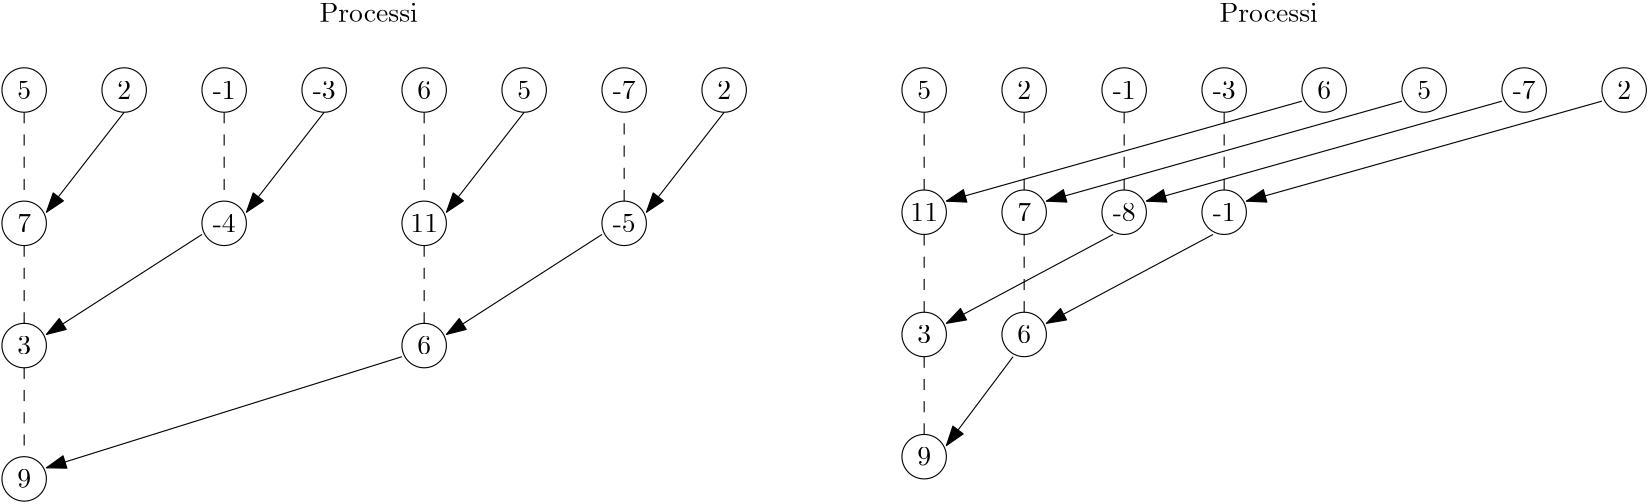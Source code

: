 <?xml version="1.0"?>
<!DOCTYPE ipe SYSTEM "ipe.dtd">
<ipe version="70218" creator="Ipe 7.2.28">
<info created="D:20241008182736" modified="D:20241008183225"/>
<ipestyle name="basic">
<symbol name="arrow/arc(spx)">
<path stroke="sym-stroke" fill="sym-stroke" pen="sym-pen">
0 0 m
-1 0.333 l
-1 -0.333 l
h
</path>
</symbol>
<symbol name="arrow/farc(spx)">
<path stroke="sym-stroke" fill="white" pen="sym-pen">
0 0 m
-1 0.333 l
-1 -0.333 l
h
</path>
</symbol>
<symbol name="arrow/ptarc(spx)">
<path stroke="sym-stroke" fill="sym-stroke" pen="sym-pen">
0 0 m
-1 0.333 l
-0.8 0 l
-1 -0.333 l
h
</path>
</symbol>
<symbol name="arrow/fptarc(spx)">
<path stroke="sym-stroke" fill="white" pen="sym-pen">
0 0 m
-1 0.333 l
-0.8 0 l
-1 -0.333 l
h
</path>
</symbol>
<symbol name="mark/circle(sx)" transformations="translations">
<path fill="sym-stroke">
0.6 0 0 0.6 0 0 e
0.4 0 0 0.4 0 0 e
</path>
</symbol>
<symbol name="mark/disk(sx)" transformations="translations">
<path fill="sym-stroke">
0.6 0 0 0.6 0 0 e
</path>
</symbol>
<symbol name="mark/fdisk(sfx)" transformations="translations">
<group>
<path fill="sym-fill">
0.5 0 0 0.5 0 0 e
</path>
<path fill="sym-stroke" fillrule="eofill">
0.6 0 0 0.6 0 0 e
0.4 0 0 0.4 0 0 e
</path>
</group>
</symbol>
<symbol name="mark/box(sx)" transformations="translations">
<path fill="sym-stroke" fillrule="eofill">
-0.6 -0.6 m
0.6 -0.6 l
0.6 0.6 l
-0.6 0.6 l
h
-0.4 -0.4 m
0.4 -0.4 l
0.4 0.4 l
-0.4 0.4 l
h
</path>
</symbol>
<symbol name="mark/square(sx)" transformations="translations">
<path fill="sym-stroke">
-0.6 -0.6 m
0.6 -0.6 l
0.6 0.6 l
-0.6 0.6 l
h
</path>
</symbol>
<symbol name="mark/fsquare(sfx)" transformations="translations">
<group>
<path fill="sym-fill">
-0.5 -0.5 m
0.5 -0.5 l
0.5 0.5 l
-0.5 0.5 l
h
</path>
<path fill="sym-stroke" fillrule="eofill">
-0.6 -0.6 m
0.6 -0.6 l
0.6 0.6 l
-0.6 0.6 l
h
-0.4 -0.4 m
0.4 -0.4 l
0.4 0.4 l
-0.4 0.4 l
h
</path>
</group>
</symbol>
<symbol name="mark/cross(sx)" transformations="translations">
<group>
<path fill="sym-stroke">
-0.43 -0.57 m
0.57 0.43 l
0.43 0.57 l
-0.57 -0.43 l
h
</path>
<path fill="sym-stroke">
-0.43 0.57 m
0.57 -0.43 l
0.43 -0.57 l
-0.57 0.43 l
h
</path>
</group>
</symbol>
<symbol name="arrow/fnormal(spx)">
<path stroke="sym-stroke" fill="white" pen="sym-pen">
0 0 m
-1 0.333 l
-1 -0.333 l
h
</path>
</symbol>
<symbol name="arrow/pointed(spx)">
<path stroke="sym-stroke" fill="sym-stroke" pen="sym-pen">
0 0 m
-1 0.333 l
-0.8 0 l
-1 -0.333 l
h
</path>
</symbol>
<symbol name="arrow/fpointed(spx)">
<path stroke="sym-stroke" fill="white" pen="sym-pen">
0 0 m
-1 0.333 l
-0.8 0 l
-1 -0.333 l
h
</path>
</symbol>
<symbol name="arrow/linear(spx)">
<path stroke="sym-stroke" pen="sym-pen">
-1 0.333 m
0 0 l
-1 -0.333 l
</path>
</symbol>
<symbol name="arrow/fdouble(spx)">
<path stroke="sym-stroke" fill="white" pen="sym-pen">
0 0 m
-1 0.333 l
-1 -0.333 l
h
-1 0 m
-2 0.333 l
-2 -0.333 l
h
</path>
</symbol>
<symbol name="arrow/double(spx)">
<path stroke="sym-stroke" fill="sym-stroke" pen="sym-pen">
0 0 m
-1 0.333 l
-1 -0.333 l
h
-1 0 m
-2 0.333 l
-2 -0.333 l
h
</path>
</symbol>
<symbol name="arrow/mid-normal(spx)">
<path stroke="sym-stroke" fill="sym-stroke" pen="sym-pen">
0.5 0 m
-0.5 0.333 l
-0.5 -0.333 l
h
</path>
</symbol>
<symbol name="arrow/mid-fnormal(spx)">
<path stroke="sym-stroke" fill="white" pen="sym-pen">
0.5 0 m
-0.5 0.333 l
-0.5 -0.333 l
h
</path>
</symbol>
<symbol name="arrow/mid-pointed(spx)">
<path stroke="sym-stroke" fill="sym-stroke" pen="sym-pen">
0.5 0 m
-0.5 0.333 l
-0.3 0 l
-0.5 -0.333 l
h
</path>
</symbol>
<symbol name="arrow/mid-fpointed(spx)">
<path stroke="sym-stroke" fill="white" pen="sym-pen">
0.5 0 m
-0.5 0.333 l
-0.3 0 l
-0.5 -0.333 l
h
</path>
</symbol>
<symbol name="arrow/mid-double(spx)">
<path stroke="sym-stroke" fill="sym-stroke" pen="sym-pen">
1 0 m
0 0.333 l
0 -0.333 l
h
0 0 m
-1 0.333 l
-1 -0.333 l
h
</path>
</symbol>
<symbol name="arrow/mid-fdouble(spx)">
<path stroke="sym-stroke" fill="white" pen="sym-pen">
1 0 m
0 0.333 l
0 -0.333 l
h
0 0 m
-1 0.333 l
-1 -0.333 l
h
</path>
</symbol>
<anglesize name="22.5 deg" value="22.5"/>
<anglesize name="30 deg" value="30"/>
<anglesize name="45 deg" value="45"/>
<anglesize name="60 deg" value="60"/>
<anglesize name="90 deg" value="90"/>
<arrowsize name="large" value="10"/>
<arrowsize name="small" value="5"/>
<arrowsize name="tiny" value="3"/>
<color name="blue" value="0 0 1"/>
<color name="brown" value="0.647 0.165 0.165"/>
<color name="darkblue" value="0 0 0.545"/>
<color name="darkcyan" value="0 0.545 0.545"/>
<color name="darkgray" value="0.663"/>
<color name="darkgreen" value="0 0.392 0"/>
<color name="darkmagenta" value="0.545 0 0.545"/>
<color name="darkorange" value="1 0.549 0"/>
<color name="darkred" value="0.545 0 0"/>
<color name="gold" value="1 0.843 0"/>
<color name="gray" value="0.745"/>
<color name="green" value="0 1 0"/>
<color name="lightblue" value="0.678 0.847 0.902"/>
<color name="lightcyan" value="0.878 1 1"/>
<color name="lightgray" value="0.827"/>
<color name="lightgreen" value="0.565 0.933 0.565"/>
<color name="lightyellow" value="1 1 0.878"/>
<color name="navy" value="0 0 0.502"/>
<color name="orange" value="1 0.647 0"/>
<color name="pink" value="1 0.753 0.796"/>
<color name="purple" value="0.627 0.125 0.941"/>
<color name="red" value="1 0 0"/>
<color name="seagreen" value="0.18 0.545 0.341"/>
<color name="turquoise" value="0.251 0.878 0.816"/>
<color name="violet" value="0.933 0.51 0.933"/>
<color name="yellow" value="1 1 0"/>
<dashstyle name="dash dot dotted" value="[4 2 1 2 1 2] 0"/>
<dashstyle name="dash dotted" value="[4 2 1 2] 0"/>
<dashstyle name="dashed" value="[4] 0"/>
<dashstyle name="dotted" value="[1 3] 0"/>
<gridsize name="10 pts (~3.5 mm)" value="10"/>
<gridsize name="14 pts (~5 mm)" value="14"/>
<gridsize name="16 pts (~6 mm)" value="16"/>
<gridsize name="20 pts (~7 mm)" value="20"/>
<gridsize name="28 pts (~10 mm)" value="28"/>
<gridsize name="32 pts (~12 mm)" value="32"/>
<gridsize name="4 pts" value="4"/>
<gridsize name="56 pts (~20 mm)" value="56"/>
<gridsize name="8 pts (~3 mm)" value="8"/>
<opacity name="10%" value="0.1"/>
<opacity name="30%" value="0.3"/>
<opacity name="50%" value="0.5"/>
<opacity name="75%" value="0.75"/>
<pen name="fat" value="1.2"/>
<pen name="heavier" value="0.8"/>
<pen name="ultrafat" value="2"/>
<symbolsize name="large" value="5"/>
<symbolsize name="small" value="2"/>
<symbolsize name="tiny" value="1.1"/>
<textsize name="Huge" value="\Huge"/>
<textsize name="LARGE" value="\LARGE"/>
<textsize name="Large" value="\Large"/>
<textsize name="footnote" value="\footnotesize"/>
<textsize name="huge" value="\huge"/>
<textsize name="large" value="\large"/>
<textsize name="script" value="\scriptsize"/>
<textsize name="small" value="\small"/>
<textsize name="tiny" value="\tiny"/>
<textstyle name="center" begin="\begin{center}" end="\end{center}"/>
<textstyle name="item" begin="\begin{itemize}\item{}" end="\end{itemize}"/>
<textstyle name="itemize" begin="\begin{itemize}" end="\end{itemize}"/>
<tiling name="falling" angle="-60" step="4" width="1"/>
<tiling name="rising" angle="30" step="4" width="1"/>
</ipestyle>
<page>
<layer name="alpha"/>
<view layers="alpha" active="alpha"/>
<path layer="alpha" stroke="black">
8 0 0 8 12 480 e
</path>
<text transformations="translations" pos="12 480" stroke="black" type="label" width="4.981" height="6.42" depth="0" halign="center" valign="center">5</text>
<path matrix="1 0 0 1 36 0" stroke="black">
8 0 0 8 12 480 e
</path>
<text matrix="1 0 0 1 36 0" transformations="translations" pos="12 480" stroke="black" type="label" width="4.981" height="6.42" depth="0" halign="center" valign="center">2</text>
<path matrix="1 0 0 1 72 0" stroke="black">
8 0 0 8 12 480 e
</path>
<text matrix="1 0 0 1 72 0" transformations="translations" pos="12 480" stroke="black" type="label" width="8.302" height="6.42" depth="0" halign="center" valign="center">-1</text>
<path matrix="1 0 0 1 108 0" stroke="black">
8 0 0 8 12 480 e
</path>
<text matrix="1 0 0 1 108 0" transformations="translations" pos="12 480" stroke="black" type="label" width="8.302" height="6.42" depth="0" halign="center" valign="center">-3</text>
<path matrix="1 0 0 1 144 0" stroke="black">
8 0 0 8 12 480 e
</path>
<text matrix="1 0 0 1 144 0" transformations="translations" pos="12 480" stroke="black" type="label" width="4.981" height="6.42" depth="0" halign="center" valign="center">6</text>
<path matrix="1 0 0 1 180 0" stroke="black">
8 0 0 8 12 480 e
</path>
<text matrix="1 0 0 1 180 0" transformations="translations" pos="12 480" stroke="black" type="label" width="4.981" height="6.42" depth="0" halign="center" valign="center">5</text>
<path matrix="1 0 0 1 216 0" stroke="black">
8 0 0 8 12 480 e
</path>
<text matrix="1 0 0 1 216 0" transformations="translations" pos="12 480" stroke="black" type="label" width="8.302" height="6.42" depth="0" halign="center" valign="center">-7</text>
<path matrix="1 0 0 1 252 0" stroke="black">
8 0 0 8 12 480 e
</path>
<text matrix="1 0 0 1 252 0" transformations="translations" pos="12 480" stroke="black" type="label" width="4.981" height="6.42" depth="0" halign="center" valign="center">2</text>
<path matrix="1 0 0 1 324 0" stroke="black">
8 0 0 8 12 480 e
</path>
<text matrix="1 0 0 1 324 0" transformations="translations" pos="12 480" stroke="black" type="label" width="4.981" height="6.42" depth="0" halign="center" valign="center">5</text>
<path matrix="1 0 0 1 360 0" stroke="black">
8 0 0 8 12 480 e
</path>
<text matrix="1 0 0 1 360 0" transformations="translations" pos="12 480" stroke="black" type="label" width="4.981" height="6.42" depth="0" halign="center" valign="center">2</text>
<path matrix="1 0 0 1 396 0" stroke="black">
8 0 0 8 12 480 e
</path>
<text matrix="1 0 0 1 396 0" transformations="translations" pos="12 480" stroke="black" type="label" width="8.302" height="6.42" depth="0" halign="center" valign="center">-1</text>
<path matrix="1 0 0 1 432 0" stroke="black">
8 0 0 8 12 480 e
</path>
<text matrix="1 0 0 1 432 0" transformations="translations" pos="12 480" stroke="black" type="label" width="8.302" height="6.42" depth="0" halign="center" valign="center">-3</text>
<path matrix="1 0 0 1 468 0" stroke="black">
8 0 0 8 12 480 e
</path>
<text matrix="1 0 0 1 468 0" transformations="translations" pos="12 480" stroke="black" type="label" width="4.981" height="6.42" depth="0" halign="center" valign="center">6</text>
<path matrix="1 0 0 1 504 0" stroke="black">
8 0 0 8 12 480 e
</path>
<text matrix="1 0 0 1 504 0" transformations="translations" pos="12 480" stroke="black" type="label" width="4.981" height="6.42" depth="0" halign="center" valign="center">5</text>
<path matrix="1 0 0 1 540 0" stroke="black">
8 0 0 8 12 480 e
</path>
<text matrix="1 0 0 1 540 0" transformations="translations" pos="12 480" stroke="black" type="label" width="8.302" height="6.42" depth="0" halign="center" valign="center">-7</text>
<path matrix="1 0 0 1 576 0" stroke="black">
8 0 0 8 12 480 e
</path>
<text matrix="1 0 0 1 576 0" transformations="translations" pos="12 480" stroke="black" type="label" width="4.981" height="6.42" depth="0" halign="center" valign="center">2</text>
<path matrix="1 0 0 1 0 -48" stroke="black">
8 0 0 8 12 480 e
</path>
<text matrix="1 0 0 1 0 -48" transformations="translations" pos="12 480" stroke="black" type="label" width="4.981" height="6.42" depth="0" halign="center" valign="center">7</text>
<path matrix="1 0 0 1 72 -48" stroke="black">
8 0 0 8 12 480 e
</path>
<text matrix="1 0 0 1 72 -48" transformations="translations" pos="12 480" stroke="black" type="label" width="8.302" height="6.42" depth="0" halign="center" valign="center">-4</text>
<path matrix="1 0 0 1 144 -48" stroke="black">
8 0 0 8 12 480 e
</path>
<text matrix="1 0 0 1 144 -48" transformations="translations" pos="12 480" stroke="black" type="label" width="9.963" height="6.42" depth="0" halign="center" valign="center">11</text>
<path matrix="1 0 0 1 216 -48" stroke="black">
8 0 0 8 12 480 e
</path>
<text matrix="1 0 0 1 216 -48" transformations="translations" pos="12 480" stroke="black" type="label" width="8.302" height="6.42" depth="0" halign="center" valign="center">-5</text>
<path matrix="1 0 0 1 0 -92" stroke="black">
8 0 0 8 12 480 e
</path>
<text matrix="1 0 0 1 0 -92" transformations="translations" pos="12 480" stroke="black" type="label" width="4.981" height="6.42" depth="0" halign="center" valign="center">3</text>
<path matrix="1 0 0 1 144 -92" stroke="black">
8 0 0 8 12 480 e
</path>
<text matrix="1 0 0 1 144 -92" transformations="translations" pos="12 480" stroke="black" type="label" width="4.981" height="6.42" depth="0" halign="center" valign="center">6</text>
<path matrix="1 0 0 1 0 -140" stroke="black">
8 0 0 8 12 480 e
</path>
<text matrix="1 0 0 1 0 -140" transformations="translations" pos="12 480" stroke="black" type="label" width="4.981" height="6.42" depth="0" halign="center" valign="center">9</text>
<text matrix="1 0 0 1 124 28" transformations="translations" pos="12 480" stroke="black" type="label" width="35.423" height="6.808" depth="0" halign="center" valign="center">Processi</text>
<text matrix="1 0 0 1 448 28" transformations="translations" pos="12 480" stroke="black" type="label" width="35.423" height="6.808" depth="0" halign="center" valign="center">Processi</text>
<path stroke="black" dash="dashed">
12 472 m
12 440 l
</path>
<path stroke="black" dash="dashed">
12 424 m
12 396 l
</path>
<path stroke="black" dash="dashed">
12 380 m
12 348 l
</path>
<path stroke="black" dash="dashed">
84 472 m
84 440 l
</path>
<path stroke="black" dash="dashed">
156 472 m
156 440 l
</path>
<path stroke="black" dash="dashed">
156 424 m
156 396 l
</path>
<path stroke="black" dash="dashed">
228 440 m
228 472 l
</path>
<path stroke="black" arrow="normal/normal">
48 472 m
20 436 l
</path>
<path matrix="1 0 0 1 72 0" stroke="black" arrow="normal/normal">
48 472 m
20 436 l
</path>
<path matrix="1 0 0 1 144 0" stroke="black" arrow="normal/normal">
48 472 m
20 436 l
</path>
<path matrix="1 0 0 1 216 0" stroke="black" arrow="normal/normal">
48 472 m
20 436 l
</path>
<path stroke="black" arrow="normal/normal">
148 384 m
20 344 l
</path>
<path stroke="black" arrow="normal/normal">
76 428 m
20 392 l
</path>
<path matrix="1 0 0 1 144 0" stroke="black" arrow="normal/normal">
76 428 m
20 392 l
</path>
<path matrix="1 0 0 1 324 -44" stroke="black">
8 0 0 8 12 480 e
</path>
<text matrix="1 0 0 1 324 -44" transformations="translations" pos="12 480" stroke="black" type="label" width="9.963" height="6.42" depth="0" halign="center" valign="center">11</text>
<path matrix="1 0 0 1 360 -44" stroke="black">
8 0 0 8 12 480 e
</path>
<text matrix="1 0 0 1 360 -44" transformations="translations" pos="12 480" stroke="black" type="label" width="4.981" height="6.42" depth="0" halign="center" valign="center">7</text>
<path matrix="1 0 0 1 396 -44" stroke="black">
8 0 0 8 12 480 e
</path>
<text matrix="1 0 0 1 396 -44" transformations="translations" pos="12 480" stroke="black" type="label" width="8.302" height="6.42" depth="0" halign="center" valign="center">-8</text>
<path matrix="1 0 0 1 432 -44" stroke="black">
8 0 0 8 12 480 e
</path>
<text matrix="1 0 0 1 432 -44" transformations="translations" pos="12 480" stroke="black" type="label" width="8.302" height="6.42" depth="0" halign="center" valign="center">-1</text>
<path matrix="1 0 0 1 324 -88" stroke="black">
8 0 0 8 12 480 e
</path>
<text matrix="1 0 0 1 324 -88" transformations="translations" pos="12 480" stroke="black" type="label" width="4.981" height="6.42" depth="0" halign="center" valign="center">3</text>
<path matrix="1 0 0 1 360 -88" stroke="black">
8 0 0 8 12 480 e
</path>
<text matrix="1 0 0 1 360 -88" transformations="translations" pos="12 480" stroke="black" type="label" width="4.981" height="6.42" depth="0" halign="center" valign="center">6</text>
<path matrix="1 0 0 1 324 -132" stroke="black">
8 0 0 8 12 480 e
</path>
<text matrix="1 0 0 1 324 -132" transformations="translations" pos="12 480" stroke="black" type="label" width="4.981" height="6.42" depth="0" halign="center" valign="center">9</text>
<path matrix="1 0 0 1 180 48" stroke="black" dash="dashed">
156 424 m
156 396 l
</path>
<path matrix="1 0 0 1 180 4" stroke="black" dash="dashed">
156 424 m
156 396 l
</path>
<path matrix="1 0 0 1 180 -40" stroke="black" dash="dashed">
156 424 m
156 396 l
</path>
<path matrix="1 0 0 1 216 48" stroke="black" dash="dashed">
156 424 m
156 396 l
</path>
<path matrix="1 0 0 1 252 48" stroke="black" dash="dashed">
156 424 m
156 396 l
</path>
<path matrix="1 0 0 1 288 48" stroke="black" dash="dashed">
156 424 m
156 396 l
</path>
<path matrix="1 0 0 1 216 4" stroke="black" dash="dashed">
156 424 m
156 396 l
</path>
<path stroke="black" arrow="normal/normal">
472 476 m
344 440 l
</path>
<path matrix="1 0 0 1 36 0" stroke="black" arrow="normal/normal">
472 476 m
344 440 l
</path>
<path matrix="1 0 0 1 72 0" stroke="black" arrow="normal/normal">
472 476 m
344 440 l
</path>
<path matrix="1 0 0 1 108 0" stroke="black" arrow="normal/normal">
472 476 m
344 440 l
</path>
<path stroke="black" arrow="normal/normal">
404 428 m
344 396 l
</path>
<path matrix="1 0 0 1 36 0" stroke="black" arrow="normal/normal">
404 428 m
344 396 l
</path>
<path stroke="black" arrow="normal/normal">
368 384 m
344 352 l
</path>
</page>
</ipe>
